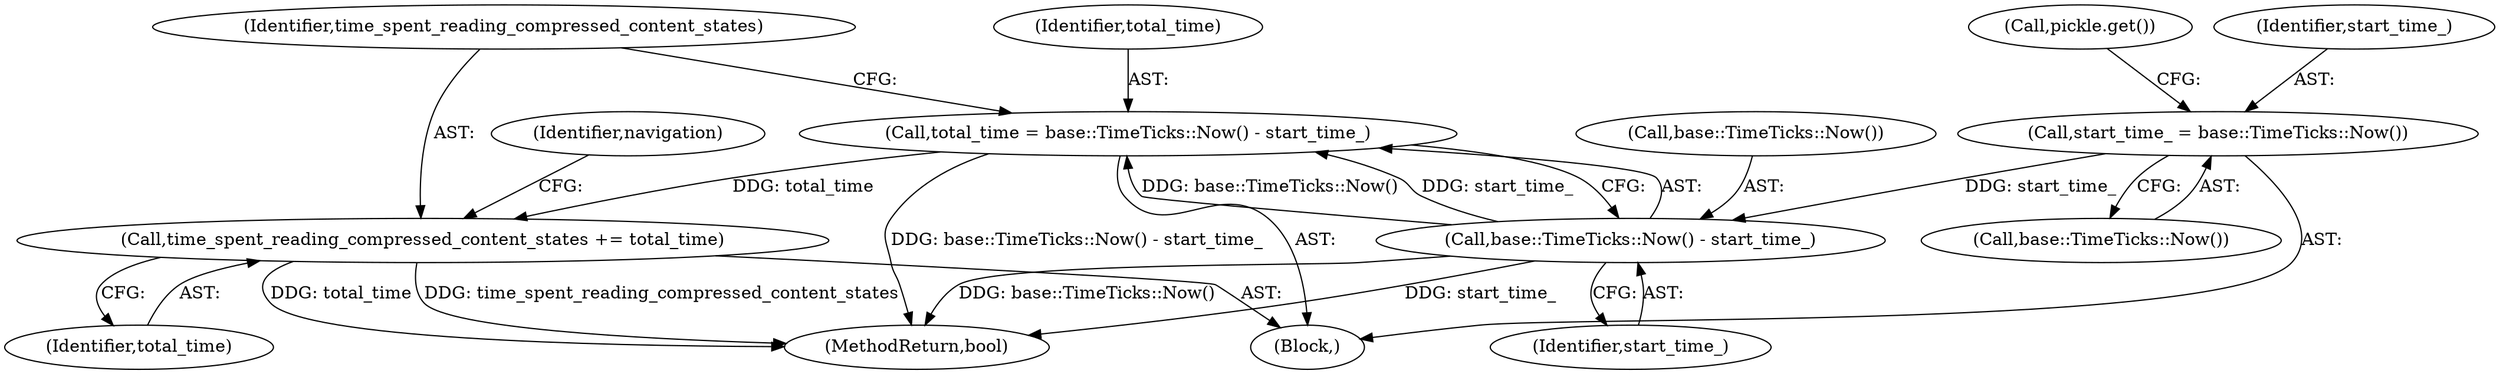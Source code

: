 digraph "0_Chrome_027429ee5abe6e2fb5e3b2b4542f0a6fe0dbc12d@API" {
"1000244" [label="(Call,time_spent_reading_compressed_content_states += total_time)"];
"1000239" [label="(Call,total_time = base::TimeTicks::Now() - start_time_)"];
"1000241" [label="(Call,base::TimeTicks::Now() - start_time_)"];
"1000217" [label="(Call,start_time_ = base::TimeTicks::Now())"];
"1000246" [label="(Identifier,total_time)"];
"1000244" [label="(Call,time_spent_reading_compressed_content_states += total_time)"];
"1000217" [label="(Call,start_time_ = base::TimeTicks::Now())"];
"1000249" [label="(Identifier,navigation)"];
"1000255" [label="(MethodReturn,bool)"];
"1000245" [label="(Identifier,time_spent_reading_compressed_content_states)"];
"1000243" [label="(Identifier,start_time_)"];
"1000181" [label="(Block,)"];
"1000239" [label="(Call,total_time = base::TimeTicks::Now() - start_time_)"];
"1000219" [label="(Call,base::TimeTicks::Now())"];
"1000218" [label="(Identifier,start_time_)"];
"1000225" [label="(Call,pickle.get())"];
"1000242" [label="(Call,base::TimeTicks::Now())"];
"1000241" [label="(Call,base::TimeTicks::Now() - start_time_)"];
"1000240" [label="(Identifier,total_time)"];
"1000244" -> "1000181"  [label="AST: "];
"1000244" -> "1000246"  [label="CFG: "];
"1000245" -> "1000244"  [label="AST: "];
"1000246" -> "1000244"  [label="AST: "];
"1000249" -> "1000244"  [label="CFG: "];
"1000244" -> "1000255"  [label="DDG: time_spent_reading_compressed_content_states"];
"1000244" -> "1000255"  [label="DDG: total_time"];
"1000239" -> "1000244"  [label="DDG: total_time"];
"1000239" -> "1000181"  [label="AST: "];
"1000239" -> "1000241"  [label="CFG: "];
"1000240" -> "1000239"  [label="AST: "];
"1000241" -> "1000239"  [label="AST: "];
"1000245" -> "1000239"  [label="CFG: "];
"1000239" -> "1000255"  [label="DDG: base::TimeTicks::Now() - start_time_"];
"1000241" -> "1000239"  [label="DDG: base::TimeTicks::Now()"];
"1000241" -> "1000239"  [label="DDG: start_time_"];
"1000241" -> "1000243"  [label="CFG: "];
"1000242" -> "1000241"  [label="AST: "];
"1000243" -> "1000241"  [label="AST: "];
"1000241" -> "1000255"  [label="DDG: base::TimeTicks::Now()"];
"1000241" -> "1000255"  [label="DDG: start_time_"];
"1000217" -> "1000241"  [label="DDG: start_time_"];
"1000217" -> "1000181"  [label="AST: "];
"1000217" -> "1000219"  [label="CFG: "];
"1000218" -> "1000217"  [label="AST: "];
"1000219" -> "1000217"  [label="AST: "];
"1000225" -> "1000217"  [label="CFG: "];
}
